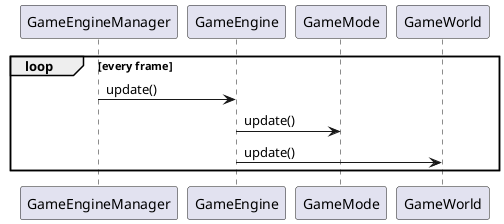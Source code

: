 @startuml
loop every frame
GameEngineManager -> GameEngine: update()
GameEngine -> GameMode: update()
GameEngine -> GameWorld: update()
end
@enduml